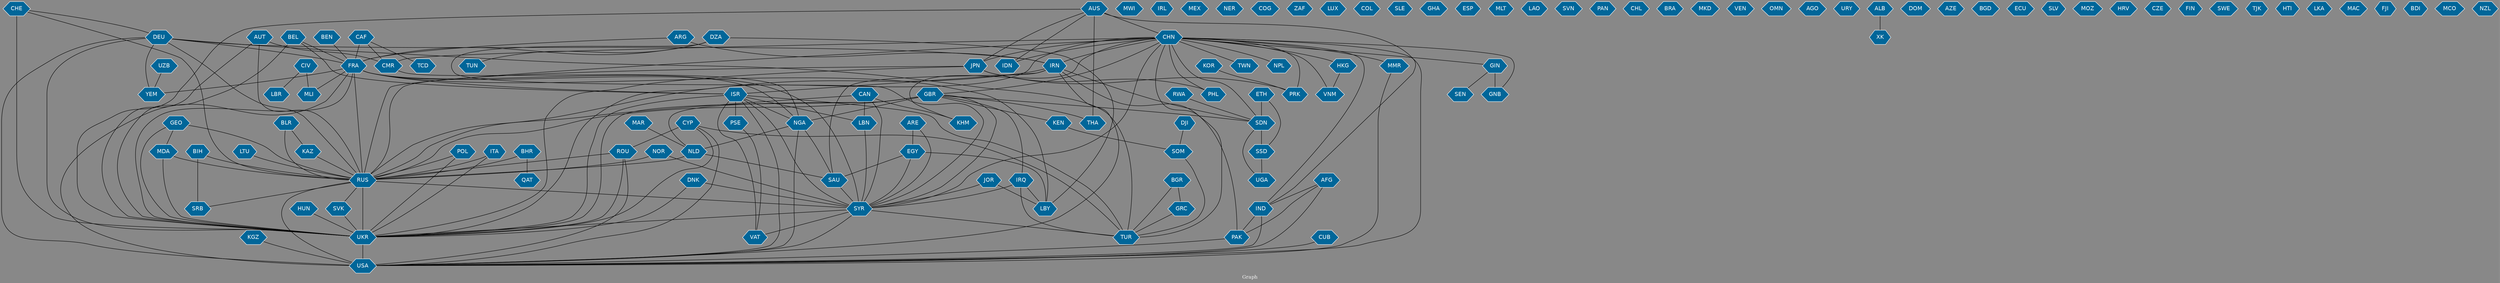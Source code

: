 // Countries together in item graph
graph {
	graph [bgcolor="#888888" fontcolor=white fontsize=12 label="Graph" outputorder=edgesfirst overlap=prism]
	node [color=white fillcolor="#006699" fontcolor=white fontname=Helvetica shape=hexagon style=filled]
	edge [arrowhead=open color=black fontcolor=white fontname=Courier fontsize=12]
		CHN [label=CHN]
		RUS [label=RUS]
		UKR [label=UKR]
		JPN [label=JPN]
		DEU [label=DEU]
		IRN [label=IRN]
		GIN [label=GIN]
		SEN [label=SEN]
		NGA [label=NGA]
		KOR [label=KOR]
		BEL [label=BEL]
		POL [label=POL]
		FRA [label=FRA]
		YEM [label=YEM]
		AFG [label=AFG]
		CHE [label=CHE]
		MWI [label=MWI]
		BIH [label=BIH]
		CAF [label=CAF]
		SYR [label=SYR]
		EGY [label=EGY]
		DZA [label=DZA]
		GEO [label=GEO]
		BHR [label=BHR]
		LBY [label=LBY]
		CUB [label=CUB]
		USA [label=USA]
		ITA [label=ITA]
		ISR [label=ISR]
		VAT [label=VAT]
		PSE [label=PSE]
		CMR [label=CMR]
		SSD [label=SSD]
		SDN [label=SDN]
		THA [label=THA]
		LBR [label=LBR]
		CIV [label=CIV]
		SAU [label=SAU]
		GRC [label=GRC]
		TUR [label=TUR]
		MLI [label=MLI]
		ETH [label=ETH]
		GNB [label=GNB]
		IRL [label=IRL]
		MEX [label=MEX]
		TUN [label=TUN]
		PHL [label=PHL]
		NER [label=NER]
		ARE [label=ARE]
		COG [label=COG]
		PRK [label=PRK]
		ZAF [label=ZAF]
		IND [label=IND]
		ARG [label=ARG]
		SRB [label=SRB]
		LUX [label=LUX]
		GBR [label=GBR]
		COL [label=COL]
		SLE [label=SLE]
		KEN [label=KEN]
		PAK [label=PAK]
		GHA [label=GHA]
		KGZ [label=KGZ]
		UZB [label=UZB]
		IRQ [label=IRQ]
		ESP [label=ESP]
		AUT [label=AUT]
		BGR [label=BGR]
		IDN [label=IDN]
		MLT [label=MLT]
		DJI [label=DJI]
		SOM [label=SOM]
		CYP [label=CYP]
		HUN [label=HUN]
		LAO [label=LAO]
		VNM [label=VNM]
		HKG [label=HKG]
		SVN [label=SVN]
		MMR [label=MMR]
		JOR [label=JOR]
		DNK [label=DNK]
		AUS [label=AUS]
		PAN [label=PAN]
		UGA [label=UGA]
		CHL [label=CHL]
		BRA [label=BRA]
		MKD [label=MKD]
		VEN [label=VEN]
		LTU [label=LTU]
		OMN [label=OMN]
		AGO [label=AGO]
		NLD [label=NLD]
		MDA [label=MDA]
		ROU [label=ROU]
		URY [label=URY]
		XK [label=XK]
		TWN [label=TWN]
		DOM [label=DOM]
		KAZ [label=KAZ]
		BLR [label=BLR]
		AZE [label=AZE]
		LBN [label=LBN]
		NOR [label=NOR]
		KHM [label=KHM]
		ALB [label=ALB]
		BGD [label=BGD]
		TCD [label=TCD]
		CAN [label=CAN]
		ECU [label=ECU]
		SLV [label=SLV]
		MOZ [label=MOZ]
		HRV [label=HRV]
		BEN [label=BEN]
		NPL [label=NPL]
		CZE [label=CZE]
		FIN [label=FIN]
		SWE [label=SWE]
		TJK [label=TJK]
		HTI [label=HTI]
		LKA [label=LKA]
		QAT [label=QAT]
		SVK [label=SVK]
		MAR [label=MAR]
		MAC [label=MAC]
		FJI [label=FJI]
		RWA [label=RWA]
		BDI [label=BDI]
		MCO [label=MCO]
		NZL [label=NZL]
			FRA -- MLI [weight=3]
			SYR -- TUR [weight=4]
			SYR -- VAT [weight=3]
			CIV -- LBR [weight=2]
			CHE -- RUS [weight=3]
			LTU -- RUS [weight=2]
			CAF -- FRA [weight=9]
			CIV -- MLI [weight=1]
			AUS -- THA [weight=1]
			CHN -- CMR [weight=4]
			CHN -- NPL [weight=1]
			CHN -- TUR [weight=2]
			GEO -- MDA [weight=1]
			CYP -- TUR [weight=3]
			ITA -- RUS [weight=2]
			GBR -- KEN [weight=1]
			BIH -- SRB [weight=9]
			ROU -- UKR [weight=3]
			AFG -- USA [weight=10]
			CAN -- RUS [weight=1]
			PSE -- VAT [weight=6]
			JPN -- PHL [weight=1]
			DNK -- UKR [weight=1]
			AUS -- JPN [weight=1]
			IRN -- ISR [weight=1]
			BEL -- FRA [weight=4]
			CHN -- PRK [weight=2]
			CAN -- SYR [weight=1]
			FRA -- YEM [weight=8]
			SDN -- SSD [weight=37]
			SSD -- UGA [weight=1]
			ISR -- UKR [weight=1]
			ITA -- UKR [weight=3]
			ETH -- SDN [weight=4]
			CHN -- GIN [weight=1]
			BHR -- RUS [weight=1]
			ARE -- EGY [weight=2]
			GIN -- SEN [weight=1]
			SAU -- SYR [weight=1]
			CHN -- SDN [weight=1]
			ISR -- LBN [weight=2]
			ISR -- NGA [weight=2]
			DEU -- YEM [weight=3]
			NGA -- SAU [weight=1]
			AUT -- RUS [weight=1]
			BEL -- ISR [weight=1]
			KOR -- PRK [weight=3]
			NGA -- USA [weight=2]
			DEU -- RUS [weight=17]
			IRQ -- LBY [weight=1]
			CHN -- USA [weight=6]
			GRC -- TUR [weight=1]
			BEN -- FRA [weight=1]
			NOR -- RUS [weight=1]
			ALB -- XK [weight=1]
			RUS -- SYR [weight=9]
			BLR -- RUS [weight=1]
			IND -- USA [weight=4]
			ARG -- IRN [weight=2]
			IRN -- SDN [weight=1]
			JOR -- SYR [weight=3]
			CHN -- IND [weight=1]
			ISR -- TUR [weight=4]
			CHN -- TWN [weight=1]
			NOR -- SYR [weight=1]
			ISR -- VAT [weight=7]
			NGA -- NLD [weight=3]
			SVK -- UKR [weight=2]
			DZA -- FRA [weight=1]
			JPN -- PRK [weight=3]
			ROU -- USA [weight=1]
			CHN -- JPN [weight=13]
			CHE -- DEU [weight=3]
			ARG -- FRA [weight=1]
			LBN -- SYR [weight=1]
			UKR -- USA [weight=14]
			RUS -- SRB [weight=1]
			BHR -- QAT [weight=1]
			IRQ -- SYR [weight=3]
			ISR -- USA [weight=1]
			DEU -- USA [weight=7]
			DNK -- SYR [weight=1]
			GBR -- RUS [weight=5]
			CAF -- CMR [weight=2]
			KEN -- SOM [weight=3]
			CYP -- UKR [weight=1]
			AUS -- IDN [weight=2]
			GBR -- IRQ [weight=2]
			GBR -- SYR [weight=2]
			CMR -- NGA [weight=3]
			BGR -- TUR [weight=1]
			GBR -- SDN [weight=1]
			IRN -- RUS [weight=3]
			FRA -- USA [weight=3]
			DEU -- FRA [weight=5]
			ISR -- PSE [weight=19]
			IND -- PAK [weight=10]
			PAK -- USA [weight=5]
			AUT -- CMR [weight=1]
			GBR -- NGA [weight=7]
			CHN -- KHM [weight=1]
			DJI -- SOM [weight=2]
			CAF -- TCD [weight=1]
			NLD -- RUS [weight=1]
			CHN -- GNB [weight=1]
			CHN -- MMR [weight=2]
			UZB -- YEM [weight=3]
			AFG -- IND [weight=3]
			SYR -- UKR [weight=1]
			DZA -- LBY [weight=2]
			ETH -- SSD [weight=4]
			DEU -- IRN [weight=1]
			GIN -- GNB [weight=7]
			GBR -- NLD [weight=2]
			CHN -- PHL [weight=13]
			CHN -- SYR [weight=3]
			CHN -- UKR [weight=3]
			DZA -- SYR [weight=1]
			RUS -- UKR [weight=249]
			MMR -- USA [weight=1]
			FRA -- RUS [weight=10]
			IRN -- USA [weight=3]
			GEO -- UKR [weight=1]
			MAR -- NLD [weight=1]
			AUT -- UKR [weight=1]
			KGZ -- USA [weight=1]
			IRN -- SAU [weight=3]
			DZA -- TUN [weight=1]
			POL -- RUS [weight=1]
			EGY -- LBY [weight=1]
			HUN -- UKR [weight=2]
			FRA -- SYR [weight=3]
			BEL -- UKR [weight=1]
			SDN -- UGA [weight=1]
			SOM -- TUR [weight=1]
			GEO -- RUS [weight=2]
			EGY -- SYR [weight=1]
			AUS -- UKR [weight=1]
			SYR -- USA [weight=2]
			DEU -- UKR [weight=21]
			EGY -- SAU [weight=1]
			KAZ -- RUS [weight=1]
			ISR -- SYR [weight=1]
			CHN -- GBR [weight=1]
			BGR -- GRC [weight=1]
			CHN -- IRN [weight=1]
			CHN -- IDN [weight=1]
			BLR -- KAZ [weight=1]
			RUS -- SVK [weight=2]
			HKG -- VNM [weight=1]
			CAN -- KHM [weight=1]
			BIH -- RUS [weight=1]
			CYP -- ROU [weight=1]
			MDA -- RUS [weight=2]
			DEU -- TUR [weight=2]
			GBR -- THA [weight=1]
			GBR -- UKR [weight=1]
			RWA -- SDN [weight=1]
			JOR -- LBY [weight=2]
			CHN -- RUS [weight=5]
			JPN -- UKR [weight=1]
			RUS -- USA [weight=15]
			CHE -- UKR [weight=7]
			JPN -- RUS [weight=3]
			NLD -- SAU [weight=3]
			AUS -- IND [weight=1]
			CYP -- USA [weight=1]
			CUB -- USA [weight=1]
			ROU -- RUS [weight=1]
			FRA -- NGA [weight=2]
			MDA -- UKR [weight=1]
			POL -- UKR [weight=2]
			CHN -- VNM [weight=8]
			FRA -- ISR [weight=1]
			IRN -- PAK [weight=1]
			AUS -- CHN [weight=2]
			IRQ -- TUR [weight=2]
			FRA -- UKR [weight=7]
			CAN -- LBN [weight=1]
			AFG -- PAK [weight=2]
			FRA -- LBY [weight=1]
			ARE -- SYR [weight=1]
			CHN -- HKG [weight=1]
}